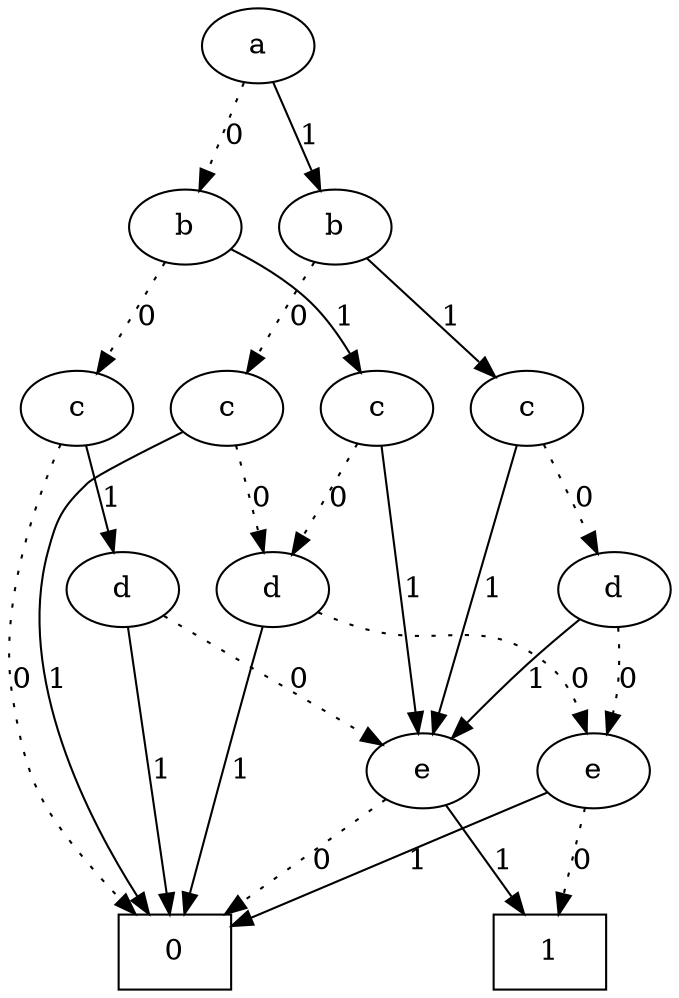 digraph meow {
    {rank=same 1}
    {rank=same 2 3}
    {rank=same 4 5 6 7}
    {rank=same 9 10 14}
    {rank=same 18 20}
    1 [label="a"]
    2 [label="b"]
    3 [label="b"]
    4 [label="c"]
    5 [label="c"]
    6 [label="c"]
    7 [label="c"]
    9 [label="d"]
    10 [label="d"]
    14 [label="d"]
    18 [label="e"]
    20 [label="e"]
    0 [label=0, shape=box]
    36 [label=1, shape=box]

    1 -> 2[label="0", style=dotted]
    1 -> 3[label="1", style=solid]
    2 -> 4[label="0", style=dotted]
    2 -> 5[label="1", style=solid]
    3 -> 6[label="0", style=dotted]
    3 -> 7[label="1", style=solid]
    4 -> 0[label="0", style=dotted]
    4 -> 9[label="1", style=solid]
    5 -> 10[label="0", style=dotted]
    5 -> 18[label="1", style=solid]
    6 -> 10[label="0", style=dotted]
    6 -> 0[label="1", style=solid]
    7 -> 14[label="0", style=dotted]
    7 -> 18[label="1", style=solid]
    9 -> 18[label="0", style=dotted]
    9 -> 0[label="1", style=solid]
    10 -> 20[label="0", style=dotted]
    10 -> 0[label="1", style=solid]
    14 -> 20[label="0", style=dotted]
    14 -> 18[label="1", style=solid]
    18 -> 0[label="0", style=dotted]
    18 -> 36[label="1", style=solid]
    20 -> 36[label="0", style=dotted]
    20 -> 0[label="1", style=solid]
}
